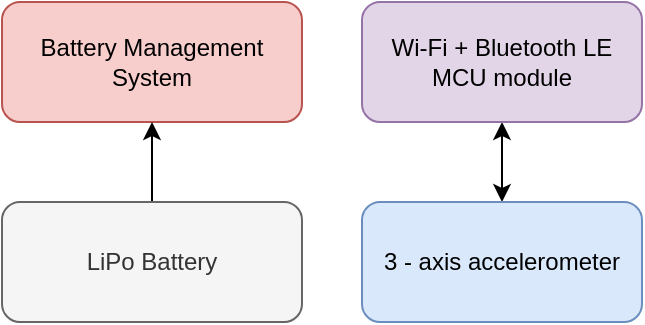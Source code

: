 <mxfile version="15.7.4" type="device"><diagram id="vAORN9y7SpbRJFD94JCl" name="Page-1"><mxGraphModel dx="665" dy="324" grid="1" gridSize="10" guides="1" tooltips="1" connect="1" arrows="1" fold="1" page="1" pageScale="1" pageWidth="850" pageHeight="1100" math="0" shadow="0"><root><mxCell id="0"/><mxCell id="1" parent="0"/><mxCell id="ES50cyct5Kn3mleeACuS-1" value="Battery Management System" style="rounded=1;whiteSpace=wrap;html=1;fillColor=#f8cecc;strokeColor=#b85450;" parent="1" vertex="1"><mxGeometry x="260" y="150" width="150" height="60" as="geometry"/></mxCell><mxCell id="ES50cyct5Kn3mleeACuS-8" value="" style="edgeStyle=orthogonalEdgeStyle;rounded=0;orthogonalLoop=1;jettySize=auto;html=1;startArrow=classic;startFill=1;" parent="1" source="ES50cyct5Kn3mleeACuS-2" target="ES50cyct5Kn3mleeACuS-4" edge="1"><mxGeometry relative="1" as="geometry"/></mxCell><mxCell id="ES50cyct5Kn3mleeACuS-2" value="Wi-Fi + Bluetooth LE MCU module" style="rounded=1;whiteSpace=wrap;html=1;fillColor=#e1d5e7;strokeColor=#9673a6;" parent="1" vertex="1"><mxGeometry x="440" y="150" width="140" height="60" as="geometry"/></mxCell><mxCell id="ES50cyct5Kn3mleeACuS-4" value="3 - axis accelerometer" style="rounded=1;whiteSpace=wrap;html=1;fillColor=#dae8fc;strokeColor=#6c8ebf;" parent="1" vertex="1"><mxGeometry x="440" y="250" width="140" height="60" as="geometry"/></mxCell><mxCell id="ES50cyct5Kn3mleeACuS-11" style="edgeStyle=orthogonalEdgeStyle;rounded=0;orthogonalLoop=1;jettySize=auto;html=1;entryX=0.5;entryY=1;entryDx=0;entryDy=0;startArrow=none;startFill=0;endArrow=classic;endFill=1;" parent="1" source="ES50cyct5Kn3mleeACuS-6" target="ES50cyct5Kn3mleeACuS-1" edge="1"><mxGeometry relative="1" as="geometry"/></mxCell><mxCell id="ES50cyct5Kn3mleeACuS-6" value="LiPo Battery" style="rounded=1;whiteSpace=wrap;html=1;fillColor=#f5f5f5;strokeColor=#666666;fontColor=#333333;" parent="1" vertex="1"><mxGeometry x="260" y="250" width="150" height="60" as="geometry"/></mxCell></root></mxGraphModel></diagram></mxfile>